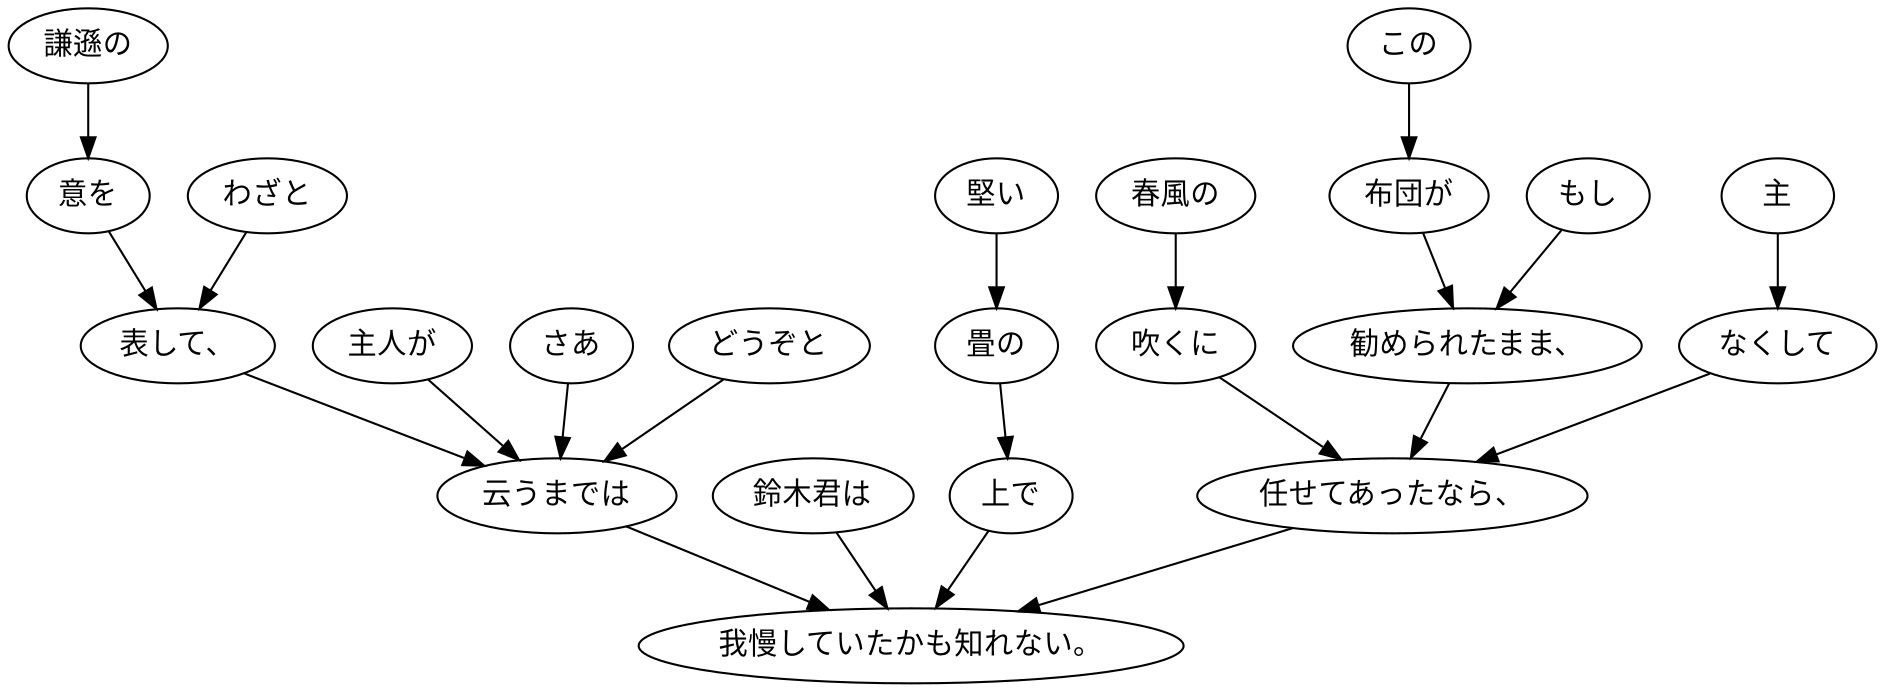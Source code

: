 digraph graph2285 {
	node0 [label="もし"];
	node1 [label="この"];
	node2 [label="布団が"];
	node3 [label="勧められたまま、"];
	node4 [label="主"];
	node5 [label="なくして"];
	node6 [label="春風の"];
	node7 [label="吹くに"];
	node8 [label="任せてあったなら、"];
	node9 [label="鈴木君は"];
	node10 [label="わざと"];
	node11 [label="謙遜の"];
	node12 [label="意を"];
	node13 [label="表して、"];
	node14 [label="主人が"];
	node15 [label="さあ"];
	node16 [label="どうぞと"];
	node17 [label="云うまでは"];
	node18 [label="堅い"];
	node19 [label="畳の"];
	node20 [label="上で"];
	node21 [label="我慢していたかも知れない。"];
	node0 -> node3;
	node1 -> node2;
	node2 -> node3;
	node3 -> node8;
	node4 -> node5;
	node5 -> node8;
	node6 -> node7;
	node7 -> node8;
	node8 -> node21;
	node9 -> node21;
	node10 -> node13;
	node11 -> node12;
	node12 -> node13;
	node13 -> node17;
	node14 -> node17;
	node15 -> node17;
	node16 -> node17;
	node17 -> node21;
	node18 -> node19;
	node19 -> node20;
	node20 -> node21;
}

